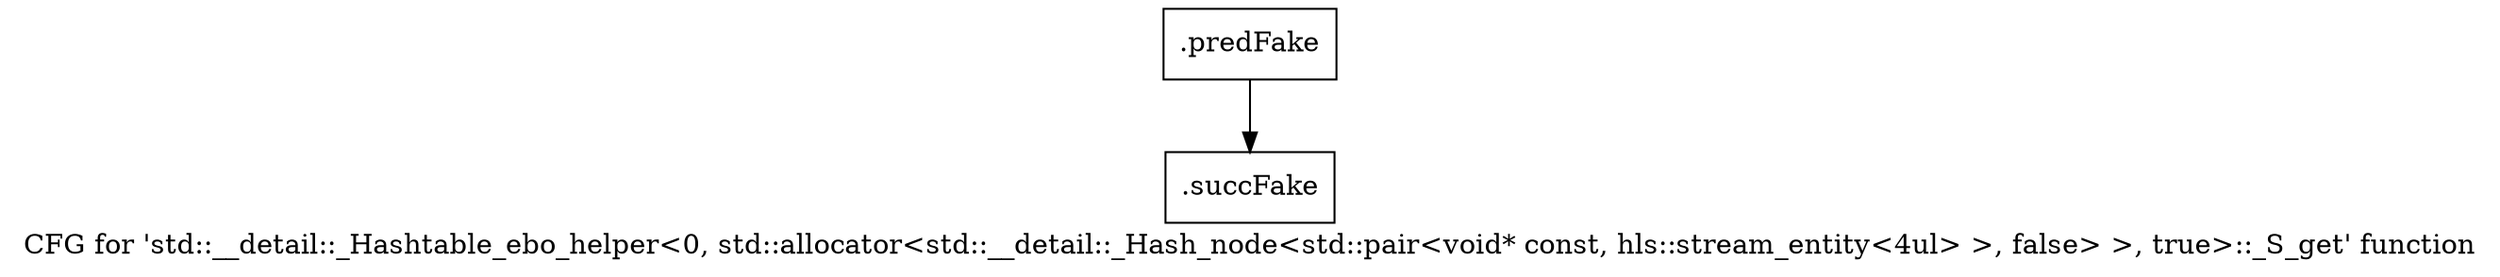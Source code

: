 digraph "CFG for 'std::__detail::_Hashtable_ebo_helper\<0, std::allocator\<std::__detail::_Hash_node\<std::pair\<void* const, hls::stream_entity\<4ul\> \>, false\> \>, true\>::_S_get' function" {
	label="CFG for 'std::__detail::_Hashtable_ebo_helper\<0, std::allocator\<std::__detail::_Hash_node\<std::pair\<void* const, hls::stream_entity\<4ul\> \>, false\> \>, true\>::_S_get' function";

	Node0x5ac3380 [shape=record,filename="",linenumber="",label="{.predFake}"];
	Node0x5ac3380 -> Node0x609d860[ callList="" memoryops="" filename="/mnt/xilinx/Vitis_HLS/2021.2/tps/lnx64/gcc-6.2.0/lib/gcc/x86_64-pc-linux-gnu/6.2.0/../../../../include/c++/6.2.0/bits/hashtable_policy.h" execusionnum="5"];
	Node0x609d860 [shape=record,filename="/mnt/xilinx/Vitis_HLS/2021.2/tps/lnx64/gcc-6.2.0/lib/gcc/x86_64-pc-linux-gnu/6.2.0/../../../../include/c++/6.2.0/bits/hashtable_policy.h",linenumber="987",label="{.succFake}"];
}
